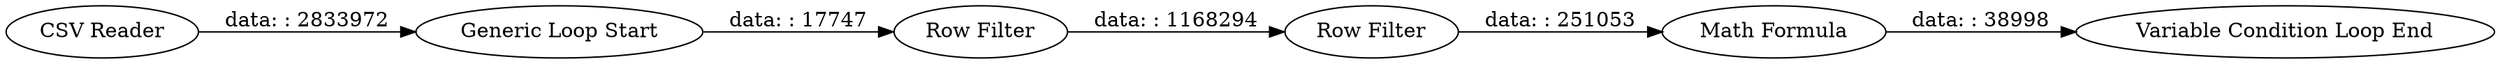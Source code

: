 digraph {
	"-6102362989230748482_90" [label="Variable Condition Loop End"]
	"-6102362989230748482_4" [label="Row Filter"]
	"-6102362989230748482_87" [label="Generic Loop Start"]
	"-6102362989230748482_89" [label="Math Formula"]
	"-6102362989230748482_1" [label="CSV Reader"]
	"-6102362989230748482_88" [label="Row Filter"]
	"-6102362989230748482_88" -> "-6102362989230748482_89" [label="data: : 251053"]
	"-6102362989230748482_87" -> "-6102362989230748482_4" [label="data: : 17747"]
	"-6102362989230748482_89" -> "-6102362989230748482_90" [label="data: : 38998"]
	"-6102362989230748482_1" -> "-6102362989230748482_87" [label="data: : 2833972"]
	"-6102362989230748482_4" -> "-6102362989230748482_88" [label="data: : 1168294"]
	rankdir=LR
}
